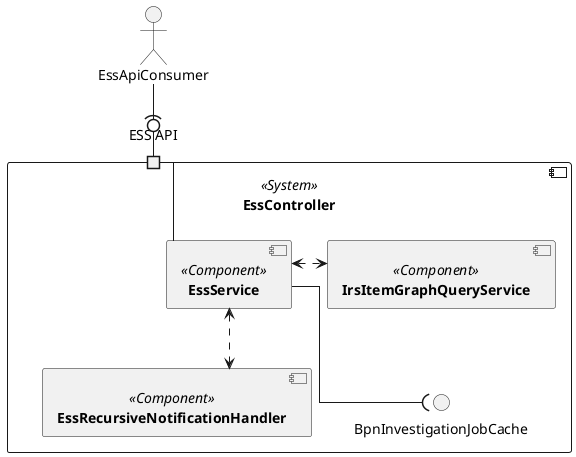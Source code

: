@startuml
skinparam monochrome true
skinparam shadowing false
skinparam linetype ortho
skinparam defaultFontName "Architects daughter"

 component [**EssController**] <<System>> as EssController {
    component [**EssService**] <<Component>> as EssService
    component [**EssRecursiveNotificationHandler**] <<Component>> as EssRecursiveNotificationHandler
    component [**IrsItemGraphQueryService**] <<Component>> as IrsItemGraphQueryService
        port "ESS API" as API_PORT
    interface BpnInvestigationJobCache

    EssService <.> IrsItemGraphQueryService
    EssService <..> EssRecursiveNotificationHandler
    EssService --( BpnInvestigationJobCache

    }

    actor EssApiConsumer
        EssService -up- API_PORT
        EssApiConsumer -(0- API_PORT

@enduml